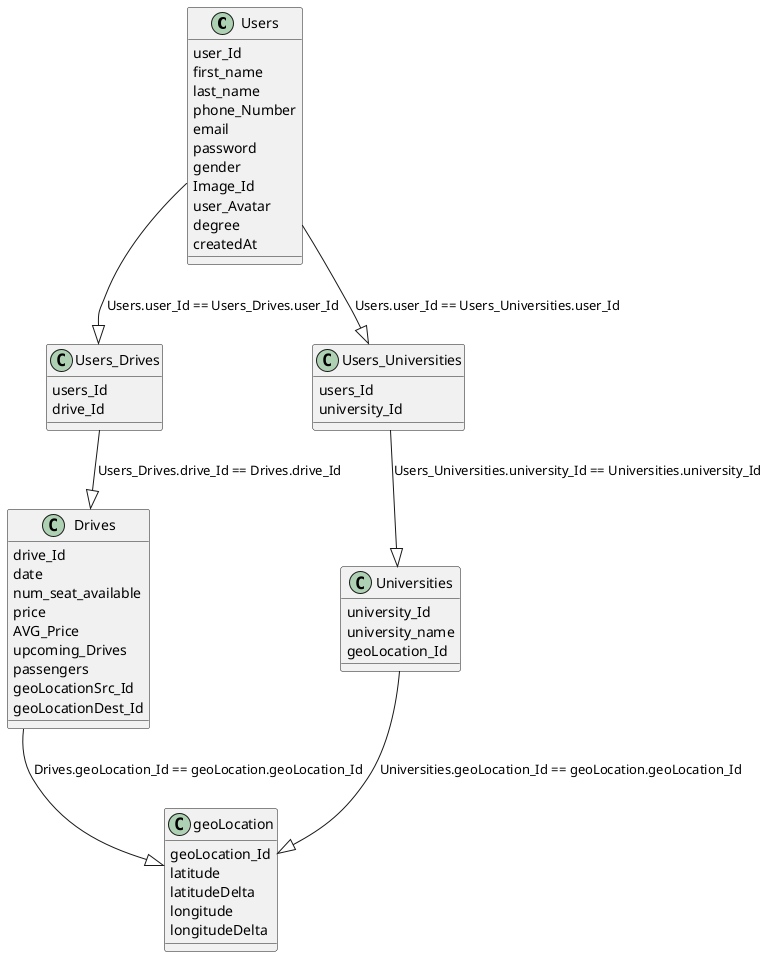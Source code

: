 
@startuml
class Users {
    user_Id
    first_name
    last_name
    phone_Number
    email
    password
    gender
    Image_Id
    user_Avatar
    degree
    createdAt
}

class Drives {
    drive_Id
    date
    num_seat_available
    price
    AVG_Price
    upcoming_Drives
    passengers
    geoLocationSrc_Id
    geoLocationDest_Id
}

class Universities {
    university_Id
    university_name
    geoLocation_Id
}
class Users_Drives {
    users_Id
    drive_Id
}

class geoLocation {
    geoLocation_Id
    latitude
    latitudeDelta
    longitude
    longitudeDelta
}
class Users_Universities {
    users_Id
    university_Id
}

Users --|> Users_Universities : Users.user_Id == Users_Universities.user_Id
Users_Universities--|> Universities : Users_Universities.university_Id == Universities.university_Id

Users --|> Users_Drives: Users.user_Id == Users_Drives.user_Id
Users_Drives--|> Drives: Users_Drives.drive_Id == Drives.drive_Id


Drives --|> geoLocation: Drives.geoLocation_Id == geoLocation.geoLocation_Id
Universities --|> geoLocation: Universities.geoLocation_Id == geoLocation.geoLocation_Id
@enduml